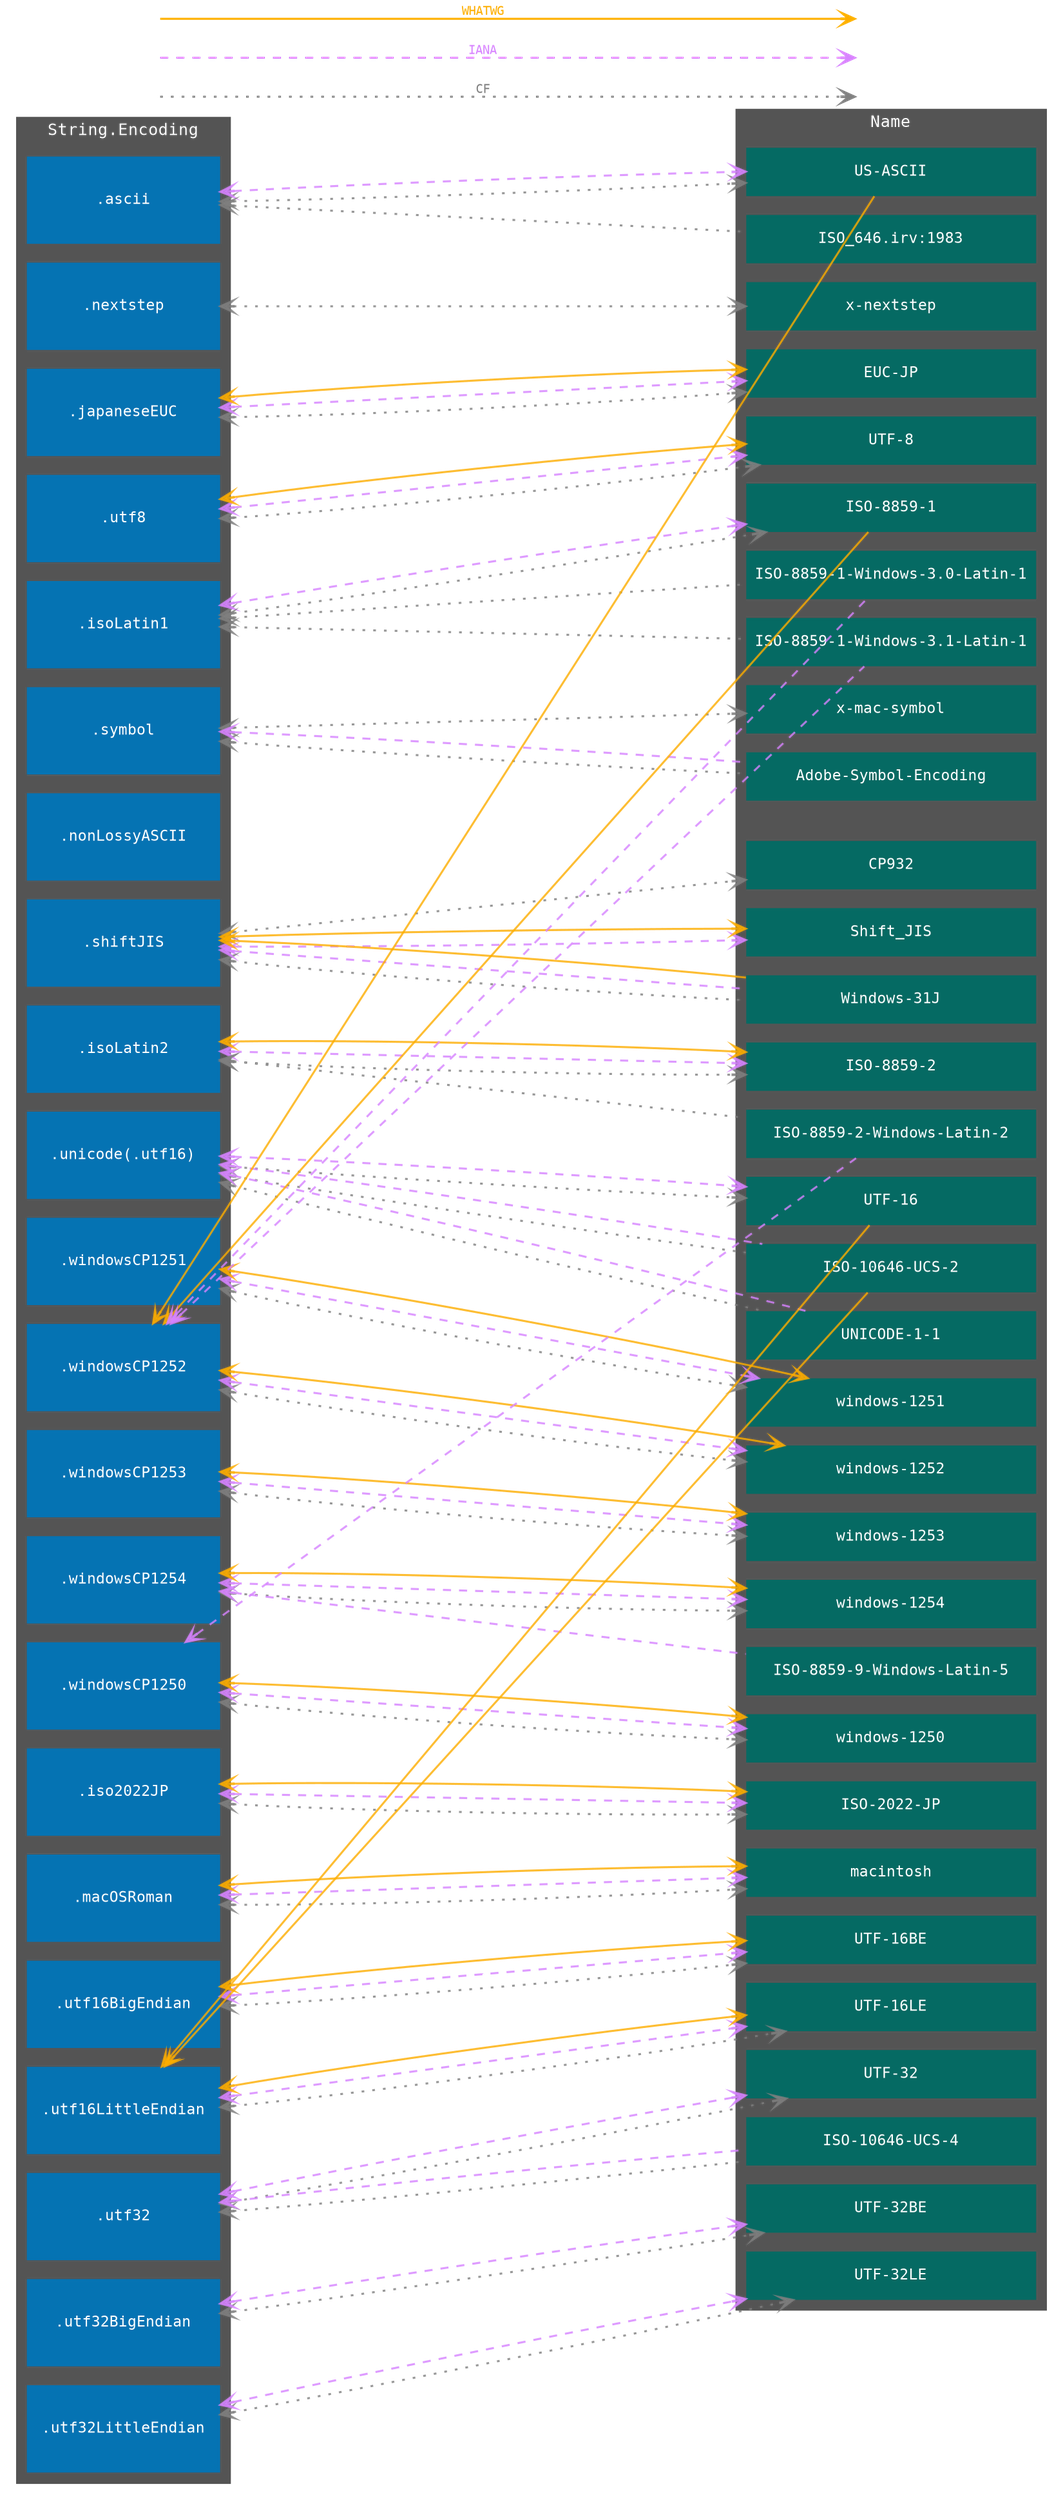 graph EncodingNameMapping {
  layout=dot
  rankdir=LR
  color="#FFFFFF00"
  bgcolor="#FFFFFF00"
  fontcolor="#FFFFFFFF"
  fontname=monospace
  fontsize="12pt"
  nodesep=0.2
  ranksep=5
  splines=false
  compound=true

  node [
    shape=rect
    fixedsize=true
    height=0.5
    fontname=monospace
    fontsize="11pt"
  ]
  edge [
    fontname=monospace
    fontsize="9pt"
    arrowhead=open
    arrowtail=open
    penwidth=1.5
  ]

  subgraph Mapping {
    bgcolor="#000000AA"

    subgraph "Encodings" {
      cluster=true
      label="String.Encoding"
      rank=same

      node[
        style=filled
        fillcolor="#0076BAEE"
        color="#0076BA00"
        fontcolor=white
        width=2
        height=0.9
      ]

      ".ascii"
      ".nextstep"
      ".japaneseEUC"
      ".utf8"
      ".isoLatin1"
      ".symbol"
      ".nonLossyASCII"
      ".shiftJIS"
      ".isoLatin2"
      ".utf16"[label=".unicode(.utf16)"]
      ".windowsCP1251"
      ".windowsCP1252"
      ".windowsCP1253"
      ".windowsCP1254"
      ".windowsCP1250"
      ".iso2022JP"
      ".macOSRoman"
      ".utf16BigEndian"
      ".utf16LittleEndian"
      ".utf32"
      ".utf32BigEndian"
      ".utf32LittleEndian"
    }

    subgraph "Names" {
      cluster=true
      label="Name"
      rank=same

      node[
        style=filled
        fillcolor="#006C65EE"
        color="#006C6500"
        fontcolor=white
        width=3
      ]

      "US-ASCII"; "ISO_646.irv:1983"
      "x-nextstep"
      "EUC-JP"
      "UTF-8"
      "ISO-8859-1"
      "x-mac-symbol"
      "Adobe-Symbol-Encoding"
      "NonLossyASCIINameIsMissing" [style=invis height=0]
      "CP932"
      "Shift_JIS"
      "Windows-31J"
      "ISO-8859-2"
      "UTF-16"
      "ISO-10646-UCS-2"
      "UNICODE-1-1"
      "windows-1251"
      "windows-1252"
      "ISO-8859-1-Windows-3.0-Latin-1"
      "ISO-8859-1-Windows-3.1-Latin-1"
      "windows-1253"
      "windows-1254"
      "ISO-8859-9-Windows-Latin-5"
      "windows-1250"
      "ISO-8859-2-Windows-Latin-2"
      "ISO-2022-JP"
      "macintosh"
      "UTF-16BE"
      "UTF-16LE"
      "UTF-32"
      "ISO-10646-UCS-4"
      "UTF-32BE"
      "UTF-32LE"
    }

    ".nonLossyASCII" -- "NonLossyASCIINameIsMissing" [style=invis]
  }

  subgraph Legend {
    node [style=invis height=0]
    "LegendCF-start" -- "LegendCF-end" [
      style=dotted
      color="#808080"
      fontcolor="#808080"
      label=CF
      dir=forward
    ]
    "legendIANA-start" -- "legendIANA-end" [
      style=dashed
      color="#D783FF"
      fontcolor="#D783FF"
      label=IANA
      dir=forward
    ]
    "legendWHATWG-start" -- "legendWHATWG-end" [ 
      style=solid
      color="#FEAE00"
      fontcolor="#FEAE00"
      label=WHATWG
      dir=forward
    ]
  }
  
  // CF
  edge [
    style=dotted
    color="#808080CC"
    fontcolor="#808080"
    label=""
    constraint=true
  ]
  ".ascii" -- "US-ASCII" [dir=both]
  ".ascii" -- "ISO_646.irv:1983" [dir=back]
  ".nextstep" -- "x-nextstep" [dir=both]
  ".japaneseEUC" -- "EUC-JP" [dir=both]
  ".utf8" -- "UTF-8" [dir=both]
  ".isoLatin1" -- "ISO-8859-1" [dir=both]
  ".isoLatin1" -- "ISO-8859-1-Windows-3.0-Latin-1" [dir=back]
  ".isoLatin1" -- "ISO-8859-1-Windows-3.1-Latin-1" [dir=back]
  ".symbol" -- "x-mac-symbol" [dir=both]
  ".symbol" -- "Adobe-Symbol-Encoding" [dir=back]
  ".shiftJIS" -- "CP932" [dir=both]
  ".shiftJIS" -- "Windows-31J" [dir=back]
  ".isoLatin2" -- "ISO-8859-2" [dir=both]
  ".isoLatin2" -- "ISO-8859-2-Windows-Latin-2" [dir=back]
  ".utf16" -- "UTF-16" [dir=both]
  ".utf16" -- "ISO-10646-UCS-2" [dir=back]
  ".utf16" -- "UNICODE-1-1" [dir=back]
  ".windowsCP1251" -- "windows-1251" [dir=both]
  ".windowsCP1252" -- "windows-1252" [dir=both]
  ".windowsCP1253" -- "windows-1253" [dir=both]
  ".windowsCP1254" -- "windows-1254" [dir=both]
  ".windowsCP1250" -- "windows-1250" [dir=both]
  ".iso2022JP" -- "ISO-2022-JP" [dir=both]
  ".macOSRoman" -- "macintosh" [dir=both]
  ".utf16BigEndian" -- "UTF-16BE" [dir=both]
  ".utf16LittleEndian" -- "UTF-16LE" [dir=both]
  ".utf32" -- "UTF-32" [dir=both]
  ".utf32" -- "ISO-10646-UCS-4" [dir=back]
  ".utf32BigEndian" -- "UTF-32BE" [dir=both]
  ".utf32LittleEndian" -- "UTF-32LE" [dir=both]

  // IANA
  edge [
    style=dashed
    color="#D783FFCC"
    fontcolor="#D783FF"
    label=""
    constraint=false
  ]
  ".ascii" -- "US-ASCII" [dir=both]
  ".japaneseEUC" -- "EUC-JP" [dir=both]
  ".utf8" -- "UTF-8" [dir=both]
  ".isoLatin1" -- "ISO-8859-1" [dir=both]
  ".symbol" -- "Adobe-Symbol-Encoding" [dir=back]
  ".shiftJIS" -- "Shift_JIS" [dir=both constraint=true]
  ".shiftJIS" -- "Windows-31J" [dir=back constraint=true]
  ".isoLatin2" -- "ISO-8859-2" [dir=both]
  ".utf16" -- "UTF-16" [dir=both]
  ".utf16" -- "ISO-10646-UCS-2" [dir=back]
  ".utf16" -- "UNICODE-1-1" [dir=back]
  ".windowsCP1251" -- "windows-1251" [dir=both]
  ".windowsCP1252" -- "windows-1252" [dir=both]
  ".windowsCP1252" -- "ISO-8859-1-Windows-3.0-Latin-1" [dir=back]
  ".windowsCP1252" -- "ISO-8859-1-Windows-3.1-Latin-1" [dir=back]
  ".windowsCP1253" -- "windows-1253" [dir=both]
  ".windowsCP1254" -- "windows-1254" [dir=both]
  ".windowsCP1254" -- "ISO-8859-9-Windows-Latin-5" [dir=back constraint=true]
  ".windowsCP1250" -- "windows-1250" [dir=both]
  ".windowsCP1250" -- "ISO-8859-2-Windows-Latin-2" [dir=back]
  ".iso2022JP" -- "ISO-2022-JP" [dir=both]
  ".macOSRoman" -- "macintosh" [dir=both]
  ".utf16BigEndian" -- "UTF-16BE" [dir=both]
  ".utf16LittleEndian" -- "UTF-16LE" [dir=both]
  ".utf32" -- "UTF-32" [dir=both]
  ".utf32" -- "ISO-10646-UCS-4" [dir=back]
  ".utf32BigEndian" -- "UTF-32BE" [dir=both]
  ".utf32LittleEndian" -- "UTF-32LE" [dir=both]

  // WHATWG
  edge [
    style=solid
    color="#FEAE00CC"
    fontcolor="#FEAE00"
    label=""
    constraint=false
  ]
  ".japaneseEUC" -- "EUC-JP" [dir=both]
  ".utf8" -- "UTF-8" [dir=both]
  ".shiftJIS" -- "Shift_JIS" [dir=both]
  ".shiftJIS" -- "Windows-31J" [dir=back]
  ".isoLatin2" -- "ISO-8859-2" [dir=both]
  ".windowsCP1251" -- "windows-1251" [dir=both]
  ".windowsCP1252" -- "US-ASCII" [dir=back]
  ".windowsCP1252" -- "ISO-8859-1" [dir=back]
  ".windowsCP1252" -- "windows-1252" [dir=both]
  ".windowsCP1253" -- "windows-1253" [dir=both]
  ".windowsCP1254" -- "windows-1254" [dir=both]
  ".windowsCP1250" -- "windows-1250" [dir=both]
  ".iso2022JP" -- "ISO-2022-JP" [dir=both]
  ".macOSRoman" -- "macintosh" [dir=both]
  ".utf16BigEndian" -- "UTF-16BE" [dir=both]
  ".utf16LittleEndian" -- "UTF-16LE" [dir=both]
  ".utf16LittleEndian" -- "UTF-16" [dir=back]
  ".utf16LittleEndian" -- "ISO-10646-UCS-2" [dir=back]
}

